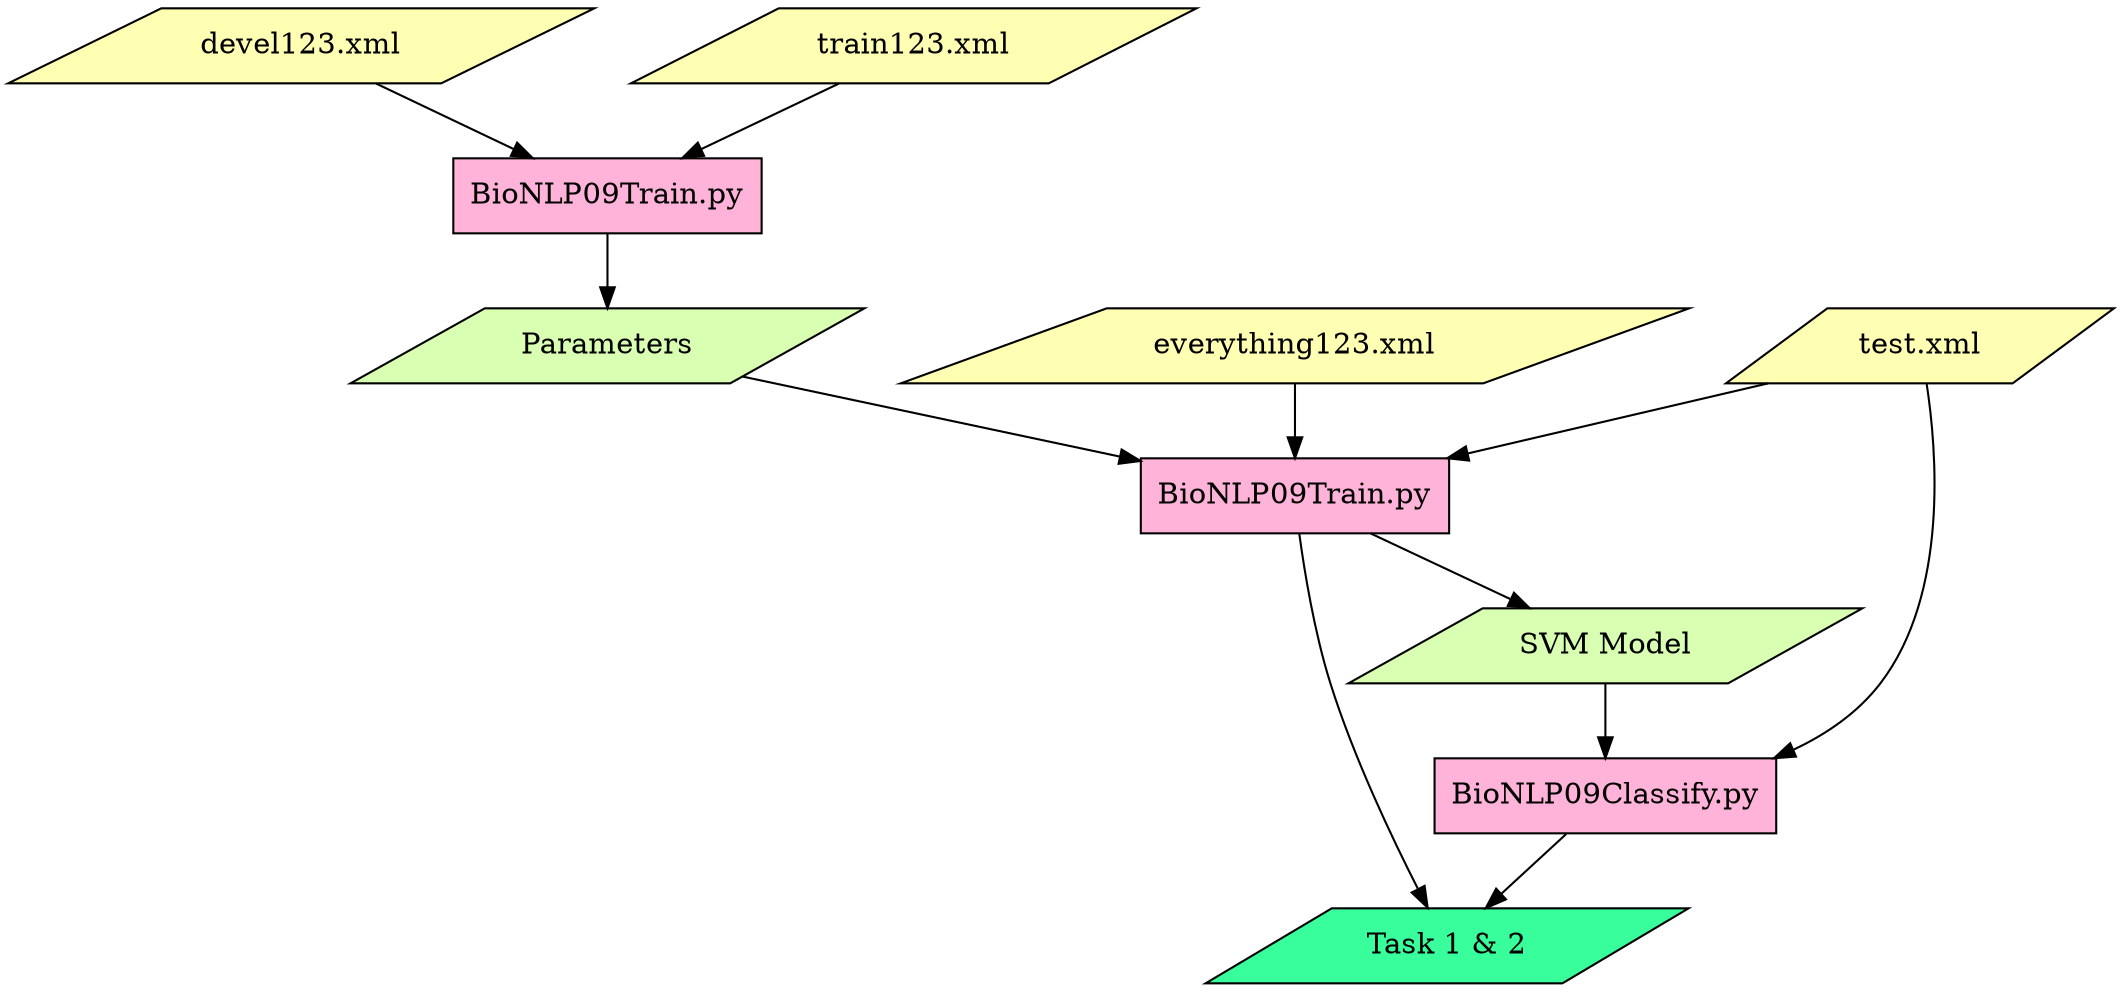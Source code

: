 digraph Programs12
{
node [shape=polygon, skew=1, label="devel123.xml", style=filled, fillcolor="#FFFFB3"]; develset; 
node [shape=polygon, skew=1, label="train123.xml", style=filled, fillcolor="#FFFFB3"]; trainset; 
//node [shape=polygon, skew=1, label="devel123.xml", style=filled, fillcolor=green]; develset; 
//node [shape=polygon, skew=1, label="train123.xml", style=filled, fillcolor=green]; trainset; 
node [shape=polygon, skew=1, label="test.xml", style=filled, fillcolor="#FFFFB3"]; testset; 
node [shape=polygon, skew=1, label="everything123.xml", style=filled, fillcolor="#FFFFB3"]; everythingset; 

node [shape=polygon, skew=1, label="Parameters", style=filled, fillcolor="#D9FFB3"]; parameters12;
node [shape=polygon, skew=1, label="SVM Model", style=filled, fillcolor="#D9FFB3"]; model12; 
node [shape=polygon, skew=1, label="Task 1 & 2", style=filled, fillcolor="#38FF9C"]; task12;

node [shape=box, label="BioNLP09Train.py", style=filled, fillcolor="#FFB3D9"]; train12devel; 
node [shape=box, label="BioNLP09Train.py", style=filled, fillcolor="#FFB3D9"]; train12test; 
node [shape=box, label="BioNLP09Classify.py", style=filled, fillcolor="#FFB3D9"]; classify12;
//node [shape=polygon, skew=0.3, label="Interaction XML"]; gifxml; 
//node [shape=polygon, skew=0.6, label="Events"]; events; 
//node [shape=box, style=filled, label="TEES", fillcolor=red]; tees;

//edge [len=3, color=gray, arrowtail="none"];

develset->train12devel;
trainset->train12devel;
train12devel->parameters12;
parameters12->train12test;
everythingset->train12test;
testset->train12test;
//train12devel->model12;
train12test->model12;
train12test->task12;
model12->classify12;
testset->classify12;
classify12->task12;

//overlap=scale
//label="Label"
//fontsize=12;
}
